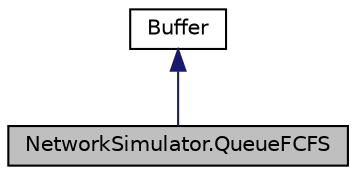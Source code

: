 digraph "NetworkSimulator.QueueFCFS"
{
  edge [fontname="Helvetica",fontsize="10",labelfontname="Helvetica",labelfontsize="10"];
  node [fontname="Helvetica",fontsize="10",shape=record];
  Node1 [label="NetworkSimulator.QueueFCFS",height=0.2,width=0.4,color="black", fillcolor="grey75", style="filled", fontcolor="black"];
  Node2 -> Node1 [dir="back",color="midnightblue",fontsize="10",style="solid",fontname="Helvetica"];
  Node2 [label="Buffer",height=0.2,width=0.4,color="black", fillcolor="white", style="filled",URL="$class_network_simulator_1_1_buffer.html",tooltip="Абстрактный класс для буфера (очередь) "];
}
